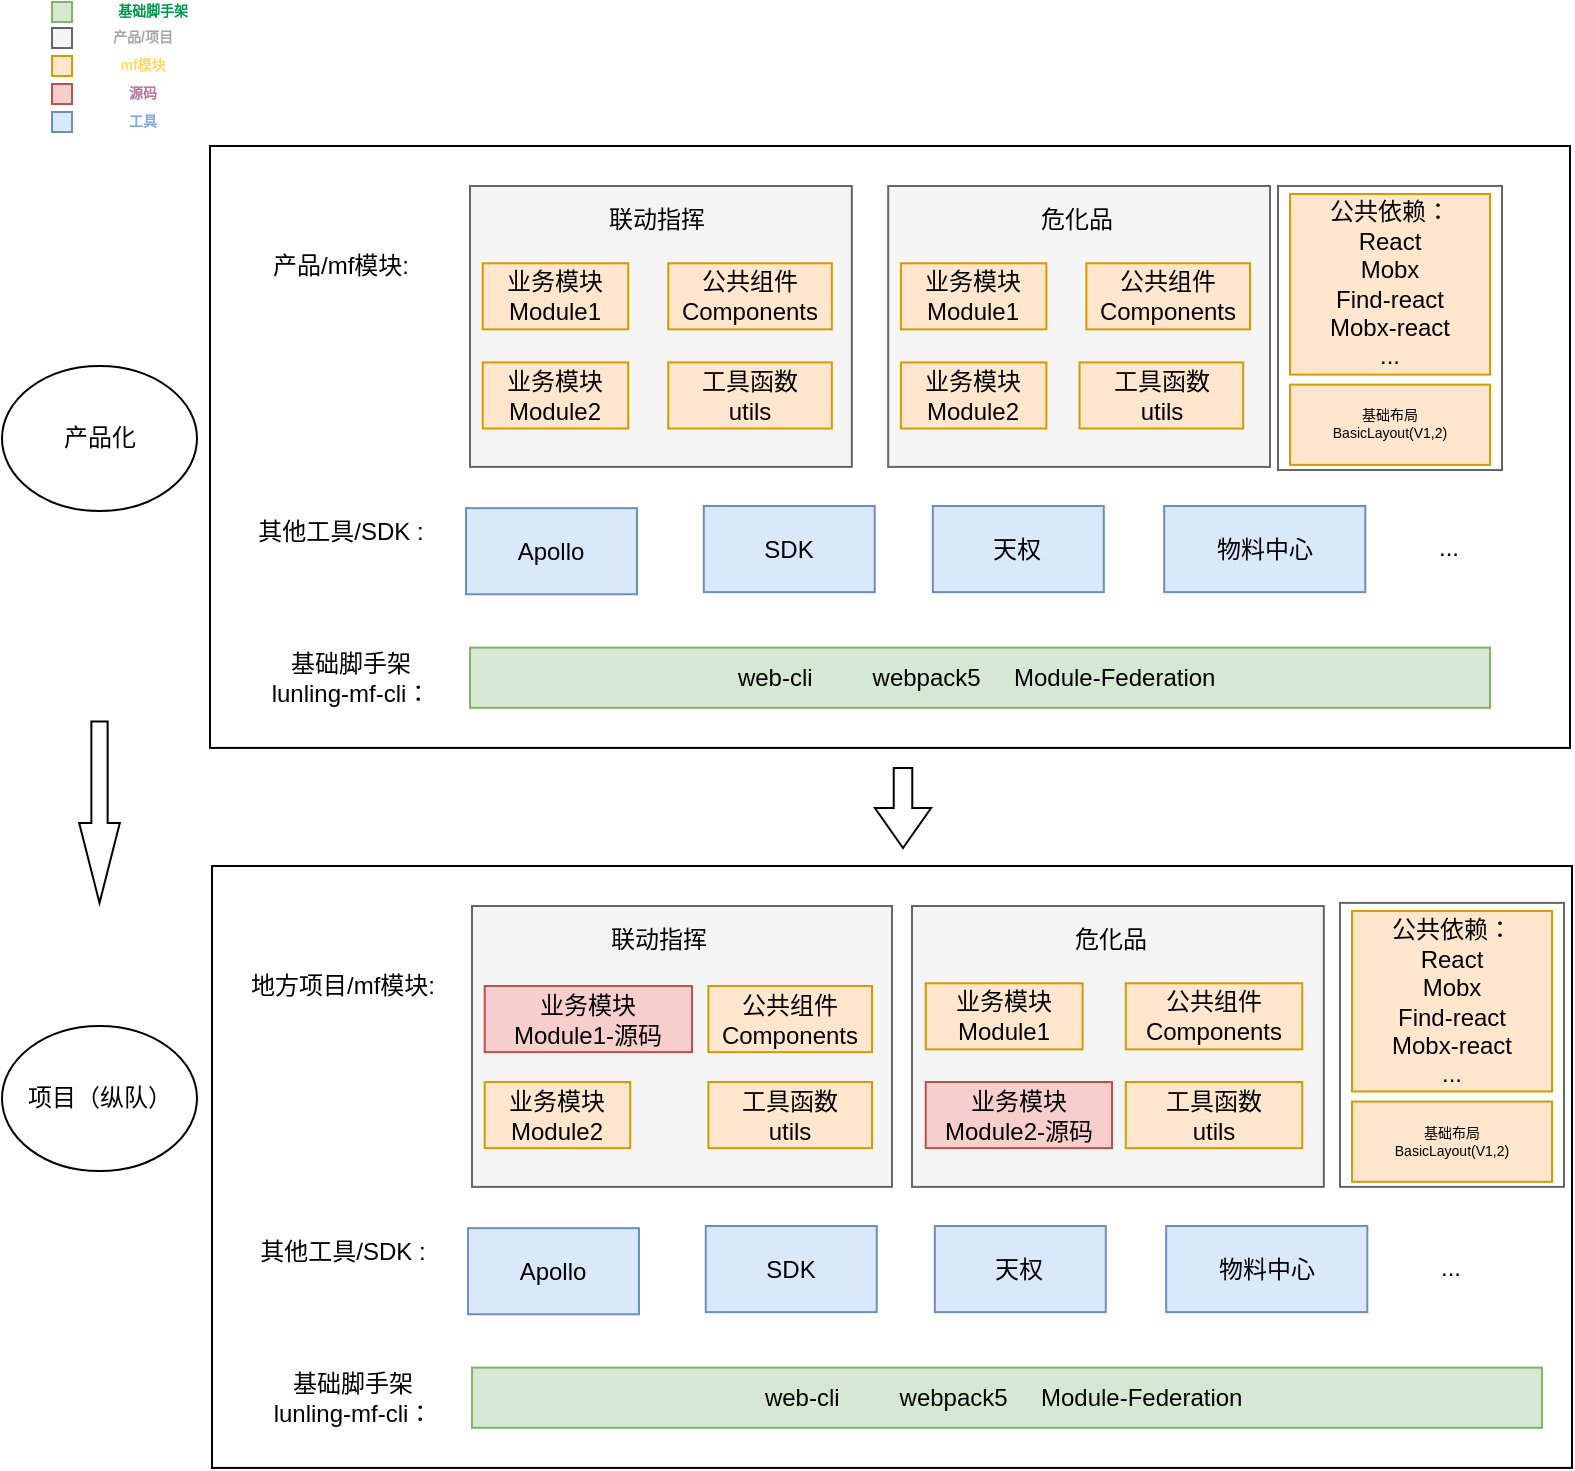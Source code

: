 <mxfile version="15.7.3" type="github">
  <diagram id="qYtG-a8lDuCber2_HTPU" name="第 1 页">
    <mxGraphModel dx="1358" dy="734" grid="1" gridSize="10" guides="1" tooltips="1" connect="1" arrows="1" fold="1" page="1" pageScale="1" pageWidth="827" pageHeight="1169" math="0" shadow="0">
      <root>
        <mxCell id="0" />
        <mxCell id="1" parent="0" />
        <mxCell id="sSeV7hXw5rhQuQ9Eckyw-19" value="" style="rounded=0;whiteSpace=wrap;html=1;fontSize=7;fillColor=none;" vertex="1" parent="1">
          <mxGeometry x="114" y="100" width="680" height="300.96" as="geometry" />
        </mxCell>
        <mxCell id="sSeV7hXw5rhQuQ9Eckyw-164" value="" style="rounded=0;whiteSpace=wrap;html=1;fontSize=7;fontColor=#B5739D;fillColor=none;align=left;strokeColor=#666666;" vertex="1" parent="1">
          <mxGeometry x="648" y="120" width="112" height="142" as="geometry" />
        </mxCell>
        <mxCell id="sSeV7hXw5rhQuQ9Eckyw-83" value="" style="group" vertex="1" connectable="0" parent="1">
          <mxGeometry x="10" y="240" width="97.5" height="349" as="geometry" />
        </mxCell>
        <mxCell id="sSeV7hXw5rhQuQ9Eckyw-12" value="" style="html=1;shadow=0;dashed=0;align=center;verticalAlign=middle;shape=mxgraph.arrows2.arrow;dy=0.6;dx=40;direction=south;notch=0;fontSize=7;fillColor=none;" vertex="1" parent="sSeV7hXw5rhQuQ9Eckyw-83">
          <mxGeometry x="38.594" y="147.808" width="20.312" height="90.68" as="geometry" />
        </mxCell>
        <mxCell id="sSeV7hXw5rhQuQ9Eckyw-17" value="&lt;span style=&quot;font-size: 12px&quot;&gt;项目（纵队）&lt;/span&gt;" style="ellipse;whiteSpace=wrap;html=1;rounded=1;fontSize=7;" vertex="1" parent="sSeV7hXw5rhQuQ9Eckyw-83">
          <mxGeometry y="299.996" width="97.5" height="72.544" as="geometry" />
        </mxCell>
        <mxCell id="sSeV7hXw5rhQuQ9Eckyw-16" value="&lt;span style=&quot;font-size: 12px&quot;&gt;产品化&lt;/span&gt;" style="ellipse;whiteSpace=wrap;html=1;rounded=1;fontSize=7;" vertex="1" parent="1">
          <mxGeometry x="10" y="210" width="97.5" height="72.544" as="geometry" />
        </mxCell>
        <mxCell id="sSeV7hXw5rhQuQ9Eckyw-90" value="" style="whiteSpace=wrap;html=1;aspect=fixed;rounded=0;fontSize=7;fillColor=#d5e8d4;align=left;strokeColor=#82b366;" vertex="1" parent="1">
          <mxGeometry x="35" y="28" width="10" height="10" as="geometry" />
        </mxCell>
        <mxCell id="sSeV7hXw5rhQuQ9Eckyw-95" value="" style="whiteSpace=wrap;html=1;aspect=fixed;rounded=0;fontSize=7;fillColor=#f5f5f5;align=left;strokeColor=#666666;fontColor=#333333;" vertex="1" parent="1">
          <mxGeometry x="35" y="41" width="10" height="10" as="geometry" />
        </mxCell>
        <mxCell id="sSeV7hXw5rhQuQ9Eckyw-96" value="" style="whiteSpace=wrap;html=1;aspect=fixed;rounded=0;fontSize=7;fillColor=#ffe6cc;align=left;strokeColor=#d79b00;" vertex="1" parent="1">
          <mxGeometry x="35" y="55" width="10" height="10" as="geometry" />
        </mxCell>
        <mxCell id="sSeV7hXw5rhQuQ9Eckyw-97" value="" style="whiteSpace=wrap;html=1;aspect=fixed;rounded=0;fontSize=7;fillColor=#f8cecc;align=left;strokeColor=#b85450;" vertex="1" parent="1">
          <mxGeometry x="35" y="69" width="10" height="10" as="geometry" />
        </mxCell>
        <mxCell id="sSeV7hXw5rhQuQ9Eckyw-98" value="" style="whiteSpace=wrap;html=1;aspect=fixed;rounded=0;fontSize=7;fillColor=#dae8fc;align=left;strokeColor=#6c8ebf;" vertex="1" parent="1">
          <mxGeometry x="35" y="83" width="10" height="10" as="geometry" />
        </mxCell>
        <mxCell id="sSeV7hXw5rhQuQ9Eckyw-99" value="&lt;b style=&quot;color: rgb(0 , 153 , 77) ; text-align: left&quot;&gt;基础脚手架&lt;/b&gt;" style="text;html=1;align=center;verticalAlign=middle;resizable=0;points=[];autosize=1;strokeColor=none;fillColor=none;fontSize=7;fontColor=#B5739D;" vertex="1" parent="1">
          <mxGeometry x="45" y="28" width="80" height="10" as="geometry" />
        </mxCell>
        <mxCell id="sSeV7hXw5rhQuQ9Eckyw-100" value="&lt;b style=&quot;color: rgb(166 , 166 , 166) ; text-align: left&quot;&gt;产品/项目&lt;/b&gt;" style="text;html=1;align=center;verticalAlign=middle;resizable=0;points=[];autosize=1;strokeColor=none;fillColor=none;fontSize=7;fontColor=#B5739D;" vertex="1" parent="1">
          <mxGeometry x="45" y="41" width="70" height="10" as="geometry" />
        </mxCell>
        <mxCell id="sSeV7hXw5rhQuQ9Eckyw-101" value="&lt;b style=&quot;text-align: left ; color: rgb(255 , 217 , 102)&quot;&gt;mf模块&lt;/b&gt;" style="text;html=1;align=center;verticalAlign=middle;resizable=0;points=[];autosize=1;strokeColor=none;fillColor=none;fontSize=7;fontColor=#B5739D;" vertex="1" parent="1">
          <mxGeometry x="55" y="55" width="50" height="10" as="geometry" />
        </mxCell>
        <mxCell id="sSeV7hXw5rhQuQ9Eckyw-102" value="&lt;b style=&quot;text-align: left&quot;&gt;源码&lt;/b&gt;" style="text;html=1;align=center;verticalAlign=middle;resizable=0;points=[];autosize=1;strokeColor=none;fillColor=none;fontSize=7;fontColor=#B5739D;" vertex="1" parent="1">
          <mxGeometry x="60" y="69" width="40" height="10" as="geometry" />
        </mxCell>
        <mxCell id="sSeV7hXw5rhQuQ9Eckyw-103" value="&lt;b style=&quot;color: rgb(126 , 166 , 224) ; text-align: left&quot;&gt;工具&lt;/b&gt;" style="text;html=1;align=center;verticalAlign=middle;resizable=0;points=[];autosize=1;strokeColor=none;fillColor=none;fontSize=7;fontColor=#B5739D;" vertex="1" parent="1">
          <mxGeometry x="60" y="83" width="40" height="10" as="geometry" />
        </mxCell>
        <mxCell id="TgehsIDATV7xhi2gPNsP-1" value="web-cli&amp;nbsp; &amp;nbsp; &amp;nbsp; &amp;nbsp; &amp;nbsp;webpack5&amp;nbsp; &amp;nbsp; &amp;nbsp;Module-Federation&amp;nbsp;" style="rounded=0;whiteSpace=wrap;html=1;fillColor=#d5e8d4;strokeColor=#82b366;" parent="1" vertex="1">
          <mxGeometry x="244" y="350.8" width="510" height="30.096" as="geometry" />
        </mxCell>
        <mxCell id="TgehsIDATV7xhi2gPNsP-6" value="公共依赖：&lt;br&gt;React&lt;br&gt;Mobx&lt;br&gt;Find-react&lt;br&gt;Mobx-react&lt;br&gt;..." style="rounded=0;whiteSpace=wrap;html=1;fillColor=#ffe6cc;strokeColor=#d79b00;" parent="1" vertex="1">
          <mxGeometry x="654" y="124.003" width="100" height="90.288" as="geometry" />
        </mxCell>
        <mxCell id="TgehsIDATV7xhi2gPNsP-7" value="基础布局&#xa;BasicLayout(V1,2)" style="rounded=0;whiteSpace=wrap;fillColor=#ffe6cc;strokeColor=#d79b00;fontSize=7;" parent="1" vertex="1">
          <mxGeometry x="654" y="219.32" width="100" height="40.128" as="geometry" />
        </mxCell>
        <mxCell id="TgehsIDATV7xhi2gPNsP-10" value="基础脚手架&lt;br&gt;lunling-mf-cli：" style="text;html=1;align=center;verticalAlign=middle;resizable=0;points=[];autosize=1;strokeColor=none;fillColor=none;" parent="1" vertex="1">
          <mxGeometry x="139" y="350.8" width="90" height="30" as="geometry" />
        </mxCell>
        <mxCell id="TgehsIDATV7xhi2gPNsP-11" value="产品/mf模块:" style="text;html=1;align=center;verticalAlign=middle;resizable=0;points=[];autosize=1;strokeColor=none;fillColor=none;" parent="1" vertex="1">
          <mxGeometry x="139" y="150.096" width="80" height="20" as="geometry" />
        </mxCell>
        <mxCell id="sSeV7hXw5rhQuQ9Eckyw-3" value="" style="group" vertex="1" connectable="0" parent="1">
          <mxGeometry x="244" y="120" width="400" height="140.448" as="geometry" />
        </mxCell>
        <mxCell id="TgehsIDATV7xhi2gPNsP-9" value="" style="rounded=0;whiteSpace=wrap;html=1;fillColor=#f5f5f5;fontColor=#333333;strokeColor=#666666;" parent="sSeV7hXw5rhQuQ9Eckyw-3" vertex="1">
          <mxGeometry width="190.909" height="140.448" as="geometry" />
        </mxCell>
        <mxCell id="TgehsIDATV7xhi2gPNsP-2" value="业务模块Module1" style="rounded=0;whiteSpace=wrap;html=1;fillColor=#ffe6cc;strokeColor=#d79b00;" parent="sSeV7hXw5rhQuQ9Eckyw-3" vertex="1">
          <mxGeometry x="6.364" y="38.639" width="72.727" height="33.047" as="geometry" />
        </mxCell>
        <mxCell id="TgehsIDATV7xhi2gPNsP-3" value="业务模块Module2&lt;span style=&quot;color: rgba(0 , 0 , 0 , 0) ; font-family: monospace ; font-size: 0px&quot;&gt;%3CmxGraphModel%3E%3Croot%3E%3CmxCell%20id%3D%220%22%2F%3E%3CmxCell%20id%3D%221%22%20parent%3D%220%22%2F%3E%3CmxCell%20id%3D%222%22%20value%3D%22%E4%B8%9A%E5%8A%A1%E7%BB%84%E4%BB%B6%22%20style%3D%22rounded%3D0%3BwhiteSpace%3Dwrap%3Bhtml%3D1%3B%22%20vertex%3D%221%22%20parent%3D%221%22%3E%3CmxGeometry%20x%3D%22180%22%20y%3D%22300%22%20width%3D%22120%22%20height%3D%2260%22%20as%3D%22geometry%22%2F%3E%3C%2FmxCell%3E%3C%2Froot%3E%3C%2FmxGraphModel%3E&lt;/span&gt;" style="rounded=0;whiteSpace=wrap;html=1;fillColor=#ffe6cc;strokeColor=#d79b00;" parent="sSeV7hXw5rhQuQ9Eckyw-3" vertex="1">
          <mxGeometry x="6.364" y="88.209" width="72.727" height="33.047" as="geometry" />
        </mxCell>
        <mxCell id="TgehsIDATV7xhi2gPNsP-4" value="公共组件&lt;br&gt;Components" style="rounded=0;whiteSpace=wrap;html=1;fillColor=#ffe6cc;strokeColor=#d79b00;" parent="sSeV7hXw5rhQuQ9Eckyw-3" vertex="1">
          <mxGeometry x="99.091" y="38.639" width="81.818" height="33.047" as="geometry" />
        </mxCell>
        <mxCell id="TgehsIDATV7xhi2gPNsP-5" value="工具函数&lt;br&gt;utils" style="rounded=0;whiteSpace=wrap;html=1;fillColor=#ffe6cc;strokeColor=#d79b00;" parent="sSeV7hXw5rhQuQ9Eckyw-3" vertex="1">
          <mxGeometry x="99.091" y="88.209" width="81.818" height="33.047" as="geometry" />
        </mxCell>
        <mxCell id="TgehsIDATV7xhi2gPNsP-18" value="" style="rounded=0;whiteSpace=wrap;html=1;fillColor=#f5f5f5;fontColor=#333333;strokeColor=#666666;" parent="sSeV7hXw5rhQuQ9Eckyw-3" vertex="1">
          <mxGeometry x="209.091" width="190.909" height="140.448" as="geometry" />
        </mxCell>
        <mxCell id="TgehsIDATV7xhi2gPNsP-19" value="业务模块Module1" style="rounded=0;whiteSpace=wrap;html=1;fillColor=#ffe6cc;strokeColor=#d79b00;" parent="sSeV7hXw5rhQuQ9Eckyw-3" vertex="1">
          <mxGeometry x="215.455" y="38.639" width="72.727" height="33.047" as="geometry" />
        </mxCell>
        <mxCell id="TgehsIDATV7xhi2gPNsP-20" value="业务模块Module2&lt;span style=&quot;color: rgba(0 , 0 , 0 , 0) ; font-family: monospace ; font-size: 0px&quot;&gt;%3CmxGraphModel%3E%3Croot%3E%3CmxCell%20id%3D%220%22%2F%3E%3CmxCell%20id%3D%221%22%20parent%3D%220%22%2F%3E%3CmxCell%20id%3D%222%22%20value%3D%22%E4%B8%9A%E5%8A%A1%E7%BB%84%E4%BB%B6%22%20style%3D%22rounded%3D0%3BwhiteSpace%3Dwrap%3Bhtml%3D1%3B%22%20vertex%3D%221%22%20parent%3D%221%22%3E%3CmxGeometry%20x%3D%22180%22%20y%3D%22300%22%20width%3D%22120%22%20height%3D%2260%22%20as%3D%22geometry%22%2F%3E%3C%2FmxCell%3E%3C%2Froot%3E%3C%2FmxGraphModel%3E&lt;/span&gt;" style="rounded=0;whiteSpace=wrap;html=1;fillColor=#ffe6cc;strokeColor=#d79b00;" parent="sSeV7hXw5rhQuQ9Eckyw-3" vertex="1">
          <mxGeometry x="215.455" y="88.209" width="72.727" height="33.047" as="geometry" />
        </mxCell>
        <mxCell id="TgehsIDATV7xhi2gPNsP-21" value="公共组件&lt;br&gt;Components" style="rounded=0;whiteSpace=wrap;html=1;fillColor=#ffe6cc;strokeColor=#d79b00;" parent="sSeV7hXw5rhQuQ9Eckyw-3" vertex="1">
          <mxGeometry x="308.182" y="38.639" width="81.818" height="33.047" as="geometry" />
        </mxCell>
        <mxCell id="TgehsIDATV7xhi2gPNsP-22" value="工具函数&lt;br&gt;utils" style="rounded=0;whiteSpace=wrap;html=1;fillColor=#ffe6cc;strokeColor=#d79b00;" parent="sSeV7hXw5rhQuQ9Eckyw-3" vertex="1">
          <mxGeometry x="304.773" y="88.209" width="81.818" height="33.047" as="geometry" />
        </mxCell>
        <mxCell id="sSeV7hXw5rhQuQ9Eckyw-1" value="联动指挥" style="text;html=1;align=center;verticalAlign=middle;resizable=0;points=[];autosize=1;strokeColor=none;fillColor=none;" vertex="1" parent="sSeV7hXw5rhQuQ9Eckyw-3">
          <mxGeometry x="63.155" y="6.609" width="60" height="20" as="geometry" />
        </mxCell>
        <mxCell id="sSeV7hXw5rhQuQ9Eckyw-2" value="危化品" style="text;html=1;align=center;verticalAlign=middle;resizable=0;points=[];autosize=1;strokeColor=none;fillColor=none;" vertex="1" parent="sSeV7hXw5rhQuQ9Eckyw-3">
          <mxGeometry x="278.009" y="6.609" width="50" height="20" as="geometry" />
        </mxCell>
        <mxCell id="sSeV7hXw5rhQuQ9Eckyw-5" value="其他工具/SDK :" style="text;html=1;align=center;verticalAlign=middle;resizable=0;points=[];autosize=1;strokeColor=none;fillColor=none;" vertex="1" parent="1">
          <mxGeometry x="129" y="282.543" width="100" height="20" as="geometry" />
        </mxCell>
        <mxCell id="sSeV7hXw5rhQuQ9Eckyw-51" value="" style="html=1;shadow=0;dashed=0;align=center;verticalAlign=middle;shape=mxgraph.arrows2.arrow;dy=0.67;dx=20;notch=0;rounded=1;fontSize=7;fillColor=none;rotation=90;" vertex="1" parent="1">
          <mxGeometry x="440.5" y="417.011" width="40" height="28.09" as="geometry" />
        </mxCell>
        <mxCell id="sSeV7hXw5rhQuQ9Eckyw-62" value="" style="group" vertex="1" connectable="0" parent="1">
          <mxGeometry x="242" y="279.995" width="510" height="44.141" as="geometry" />
        </mxCell>
        <mxCell id="TgehsIDATV7xhi2gPNsP-24" value="物料中心" style="rounded=0;whiteSpace=wrap;html=1;fillColor=#dae8fc;strokeColor=#6c8ebf;" parent="sSeV7hXw5rhQuQ9Eckyw-62" vertex="1">
          <mxGeometry x="349.085" width="100.572" height="43.064" as="geometry" />
        </mxCell>
        <mxCell id="sSeV7hXw5rhQuQ9Eckyw-4" value="SDK" style="rounded=0;whiteSpace=wrap;html=1;fillColor=#dae8fc;strokeColor=#6c8ebf;" vertex="1" parent="sSeV7hXw5rhQuQ9Eckyw-62">
          <mxGeometry x="118.887" width="85.486" height="43.064" as="geometry" />
        </mxCell>
        <mxCell id="sSeV7hXw5rhQuQ9Eckyw-7" value="..." style="text;html=1;align=center;verticalAlign=middle;resizable=0;points=[];autosize=1;strokeColor=none;fillColor=none;" vertex="1" parent="sSeV7hXw5rhQuQ9Eckyw-62">
          <mxGeometry x="476.476" y="10.766" width="30" height="20" as="geometry" />
        </mxCell>
        <mxCell id="sSeV7hXw5rhQuQ9Eckyw-8" value="天权" style="rounded=0;whiteSpace=wrap;html=1;fillColor=#dae8fc;strokeColor=#6c8ebf;" vertex="1" parent="sSeV7hXw5rhQuQ9Eckyw-62">
          <mxGeometry x="233.405" width="85.486" height="43.064" as="geometry" />
        </mxCell>
        <mxCell id="sSeV7hXw5rhQuQ9Eckyw-9" value="Apollo" style="rounded=0;whiteSpace=wrap;html=1;fillColor=#dae8fc;strokeColor=#6c8ebf;" vertex="1" parent="sSeV7hXw5rhQuQ9Eckyw-62">
          <mxGeometry y="1.077" width="85.486" height="43.064" as="geometry" />
        </mxCell>
        <mxCell id="sSeV7hXw5rhQuQ9Eckyw-134" value="" style="rounded=0;whiteSpace=wrap;html=1;fontSize=7;fillColor=none;" vertex="1" parent="1">
          <mxGeometry x="115" y="460" width="680" height="300.96" as="geometry" />
        </mxCell>
        <mxCell id="sSeV7hXw5rhQuQ9Eckyw-135" value="web-cli&amp;nbsp; &amp;nbsp; &amp;nbsp; &amp;nbsp; &amp;nbsp;webpack5&amp;nbsp; &amp;nbsp; &amp;nbsp;Module-Federation&amp;nbsp;" style="rounded=0;whiteSpace=wrap;html=1;fillColor=#d5e8d4;strokeColor=#82b366;" vertex="1" parent="1">
          <mxGeometry x="245" y="710.8" width="535" height="30.1" as="geometry" />
        </mxCell>
        <mxCell id="sSeV7hXw5rhQuQ9Eckyw-138" value="基础脚手架&lt;br&gt;lunling-mf-cli：" style="text;html=1;align=center;verticalAlign=middle;resizable=0;points=[];autosize=1;strokeColor=none;fillColor=none;" vertex="1" parent="1">
          <mxGeometry x="140" y="710.8" width="90" height="30" as="geometry" />
        </mxCell>
        <mxCell id="sSeV7hXw5rhQuQ9Eckyw-139" value="地方项目/mf模块:" style="text;html=1;align=center;verticalAlign=middle;resizable=0;points=[];autosize=1;strokeColor=none;fillColor=none;" vertex="1" parent="1">
          <mxGeometry x="125" y="510.096" width="110" height="20" as="geometry" />
        </mxCell>
        <mxCell id="sSeV7hXw5rhQuQ9Eckyw-140" value="" style="group" vertex="1" connectable="0" parent="1">
          <mxGeometry x="245" y="480" width="425.91" height="140.45" as="geometry" />
        </mxCell>
        <mxCell id="sSeV7hXw5rhQuQ9Eckyw-141" value="" style="rounded=0;whiteSpace=wrap;html=1;fillColor=#f5f5f5;fontColor=#333333;strokeColor=#666666;" vertex="1" parent="sSeV7hXw5rhQuQ9Eckyw-140">
          <mxGeometry width="210" height="140.45" as="geometry" />
        </mxCell>
        <mxCell id="sSeV7hXw5rhQuQ9Eckyw-143" value="业务模块Module2&lt;span style=&quot;color: rgba(0 , 0 , 0 , 0) ; font-family: monospace ; font-size: 0px&quot;&gt;%3CmxGraphModel%3E%3Croot%3E%3CmxCell%20id%3D%220%22%2F%3E%3CmxCell%20id%3D%221%22%20parent%3D%220%22%2F%3E%3CmxCell%20id%3D%222%22%20value%3D%22%E4%B8%9A%E5%8A%A1%E7%BB%84%E4%BB%B6%22%20style%3D%22rounded%3D0%3BwhiteSpace%3Dwrap%3Bhtml%3D1%3B%22%20vertex%3D%221%22%20parent%3D%221%22%3E%3CmxGeometry%20x%3D%22180%22%20y%3D%22300%22%20width%3D%22120%22%20height%3D%2260%22%20as%3D%22geometry%22%2F%3E%3C%2FmxCell%3E%3C%2Froot%3E%3C%2FmxGraphModel%3E&lt;/span&gt;" style="rounded=0;whiteSpace=wrap;html=1;fillColor=#ffe6cc;strokeColor=#d79b00;" vertex="1" parent="sSeV7hXw5rhQuQ9Eckyw-140">
          <mxGeometry x="6.364" y="87.999" width="72.727" height="33.047" as="geometry" />
        </mxCell>
        <mxCell id="sSeV7hXw5rhQuQ9Eckyw-144" value="公共组件&lt;br&gt;Components" style="rounded=0;whiteSpace=wrap;html=1;fillColor=#ffe6cc;strokeColor=#d79b00;" vertex="1" parent="sSeV7hXw5rhQuQ9Eckyw-140">
          <mxGeometry x="118.181" y="39.999" width="81.818" height="33.047" as="geometry" />
        </mxCell>
        <mxCell id="sSeV7hXw5rhQuQ9Eckyw-145" value="工具函数&lt;br&gt;utils" style="rounded=0;whiteSpace=wrap;html=1;fillColor=#ffe6cc;strokeColor=#d79b00;" vertex="1" parent="sSeV7hXw5rhQuQ9Eckyw-140">
          <mxGeometry x="118.181" y="87.999" width="81.818" height="33.047" as="geometry" />
        </mxCell>
        <mxCell id="sSeV7hXw5rhQuQ9Eckyw-151" value="联动指挥" style="text;html=1;align=center;verticalAlign=middle;resizable=0;points=[];autosize=1;strokeColor=none;fillColor=none;" vertex="1" parent="sSeV7hXw5rhQuQ9Eckyw-140">
          <mxGeometry x="63.155" y="6.609" width="60" height="20" as="geometry" />
        </mxCell>
        <mxCell id="sSeV7hXw5rhQuQ9Eckyw-161" value="业务模块&lt;br&gt;Module1-源码" style="rounded=0;whiteSpace=wrap;html=1;fillColor=#f8cecc;strokeColor=#b85450;" vertex="1" parent="sSeV7hXw5rhQuQ9Eckyw-140">
          <mxGeometry x="6.36" y="40.003" width="103.64" height="33.045" as="geometry" />
        </mxCell>
        <mxCell id="sSeV7hXw5rhQuQ9Eckyw-162" value="" style="group" vertex="1" connectable="0" parent="sSeV7hXw5rhQuQ9Eckyw-140">
          <mxGeometry x="220" width="205.91" height="140.45" as="geometry" />
        </mxCell>
        <mxCell id="sSeV7hXw5rhQuQ9Eckyw-146" value="" style="rounded=0;whiteSpace=wrap;html=1;fillColor=#f5f5f5;fontColor=#333333;strokeColor=#666666;" vertex="1" parent="sSeV7hXw5rhQuQ9Eckyw-162">
          <mxGeometry width="205.91" height="140.45" as="geometry" />
        </mxCell>
        <mxCell id="sSeV7hXw5rhQuQ9Eckyw-147" value="业务模块Module1" style="rounded=0;whiteSpace=wrap;html=1;fillColor=#ffe6cc;strokeColor=#d79b00;" vertex="1" parent="sSeV7hXw5rhQuQ9Eckyw-162">
          <mxGeometry x="6.864" y="38.64" width="78.442" height="33.047" as="geometry" />
        </mxCell>
        <mxCell id="sSeV7hXw5rhQuQ9Eckyw-149" value="公共组件&lt;br&gt;Components" style="rounded=0;whiteSpace=wrap;html=1;fillColor=#ffe6cc;strokeColor=#d79b00;" vertex="1" parent="sSeV7hXw5rhQuQ9Eckyw-162">
          <mxGeometry x="106.877" y="38.64" width="88.247" height="33.047" as="geometry" />
        </mxCell>
        <mxCell id="sSeV7hXw5rhQuQ9Eckyw-150" value="工具函数&lt;br&gt;utils" style="rounded=0;whiteSpace=wrap;html=1;fillColor=#ffe6cc;strokeColor=#d79b00;" vertex="1" parent="sSeV7hXw5rhQuQ9Eckyw-162">
          <mxGeometry x="106.88" y="88.0" width="88.247" height="33.047" as="geometry" />
        </mxCell>
        <mxCell id="sSeV7hXw5rhQuQ9Eckyw-152" value="危化品" style="text;html=1;align=center;verticalAlign=middle;resizable=0;points=[];autosize=1;strokeColor=none;fillColor=none;" vertex="1" parent="sSeV7hXw5rhQuQ9Eckyw-162">
          <mxGeometry x="74.334" y="6.609" width="50" height="20" as="geometry" />
        </mxCell>
        <mxCell id="sSeV7hXw5rhQuQ9Eckyw-163" value="业务模块&lt;br&gt;Module2-源码" style="rounded=0;whiteSpace=wrap;html=1;fillColor=#f8cecc;strokeColor=#b85450;" vertex="1" parent="sSeV7hXw5rhQuQ9Eckyw-162">
          <mxGeometry x="6.86" y="88" width="93.14" height="33.05" as="geometry" />
        </mxCell>
        <mxCell id="sSeV7hXw5rhQuQ9Eckyw-153" value="其他工具/SDK :" style="text;html=1;align=center;verticalAlign=middle;resizable=0;points=[];autosize=1;strokeColor=none;fillColor=none;" vertex="1" parent="1">
          <mxGeometry x="130" y="642.543" width="100" height="20" as="geometry" />
        </mxCell>
        <mxCell id="sSeV7hXw5rhQuQ9Eckyw-154" value="" style="group" vertex="1" connectable="0" parent="1">
          <mxGeometry x="243" y="639.995" width="510" height="44.141" as="geometry" />
        </mxCell>
        <mxCell id="sSeV7hXw5rhQuQ9Eckyw-155" value="物料中心" style="rounded=0;whiteSpace=wrap;html=1;fillColor=#dae8fc;strokeColor=#6c8ebf;" vertex="1" parent="sSeV7hXw5rhQuQ9Eckyw-154">
          <mxGeometry x="349.085" width="100.572" height="43.064" as="geometry" />
        </mxCell>
        <mxCell id="sSeV7hXw5rhQuQ9Eckyw-156" value="SDK" style="rounded=0;whiteSpace=wrap;html=1;fillColor=#dae8fc;strokeColor=#6c8ebf;" vertex="1" parent="sSeV7hXw5rhQuQ9Eckyw-154">
          <mxGeometry x="118.887" width="85.486" height="43.064" as="geometry" />
        </mxCell>
        <mxCell id="sSeV7hXw5rhQuQ9Eckyw-157" value="..." style="text;html=1;align=center;verticalAlign=middle;resizable=0;points=[];autosize=1;strokeColor=none;fillColor=none;" vertex="1" parent="sSeV7hXw5rhQuQ9Eckyw-154">
          <mxGeometry x="476.476" y="10.766" width="30" height="20" as="geometry" />
        </mxCell>
        <mxCell id="sSeV7hXw5rhQuQ9Eckyw-158" value="天权" style="rounded=0;whiteSpace=wrap;html=1;fillColor=#dae8fc;strokeColor=#6c8ebf;" vertex="1" parent="sSeV7hXw5rhQuQ9Eckyw-154">
          <mxGeometry x="233.405" width="85.486" height="43.064" as="geometry" />
        </mxCell>
        <mxCell id="sSeV7hXw5rhQuQ9Eckyw-159" value="Apollo" style="rounded=0;whiteSpace=wrap;html=1;fillColor=#dae8fc;strokeColor=#6c8ebf;" vertex="1" parent="sSeV7hXw5rhQuQ9Eckyw-154">
          <mxGeometry y="1.077" width="85.486" height="43.064" as="geometry" />
        </mxCell>
        <mxCell id="sSeV7hXw5rhQuQ9Eckyw-165" value="" style="rounded=0;whiteSpace=wrap;html=1;fontSize=7;fontColor=#B5739D;fillColor=none;align=left;strokeColor=#666666;" vertex="1" parent="1">
          <mxGeometry x="679" y="478.45" width="112" height="142" as="geometry" />
        </mxCell>
        <mxCell id="sSeV7hXw5rhQuQ9Eckyw-166" value="公共依赖：&lt;br&gt;React&lt;br&gt;Mobx&lt;br&gt;Find-react&lt;br&gt;Mobx-react&lt;br&gt;..." style="rounded=0;whiteSpace=wrap;html=1;fillColor=#ffe6cc;strokeColor=#d79b00;" vertex="1" parent="1">
          <mxGeometry x="685" y="482.453" width="100" height="90.288" as="geometry" />
        </mxCell>
        <mxCell id="sSeV7hXw5rhQuQ9Eckyw-167" value="基础布局&#xa;BasicLayout(V1,2)" style="rounded=0;whiteSpace=wrap;fillColor=#ffe6cc;strokeColor=#d79b00;fontSize=7;" vertex="1" parent="1">
          <mxGeometry x="685" y="577.77" width="100" height="40.128" as="geometry" />
        </mxCell>
      </root>
    </mxGraphModel>
  </diagram>
</mxfile>
